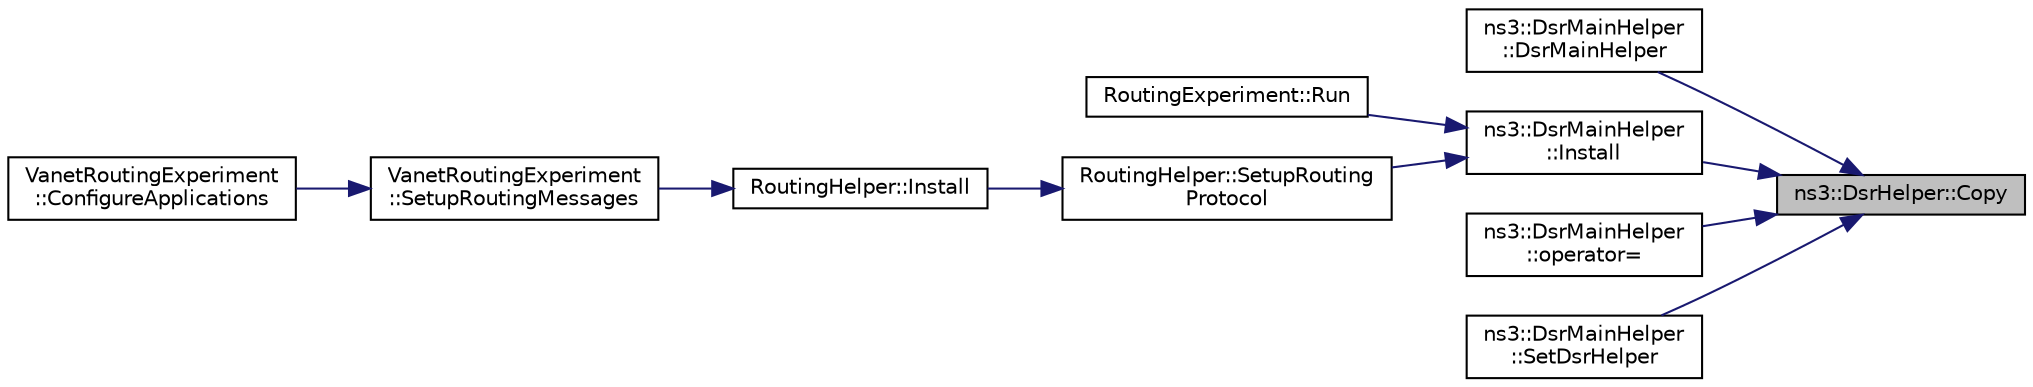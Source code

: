 digraph "ns3::DsrHelper::Copy"
{
 // LATEX_PDF_SIZE
  edge [fontname="Helvetica",fontsize="10",labelfontname="Helvetica",labelfontsize="10"];
  node [fontname="Helvetica",fontsize="10",shape=record];
  rankdir="RL";
  Node1 [label="ns3::DsrHelper::Copy",height=0.2,width=0.4,color="black", fillcolor="grey75", style="filled", fontcolor="black",tooltip=" "];
  Node1 -> Node2 [dir="back",color="midnightblue",fontsize="10",style="solid",fontname="Helvetica"];
  Node2 [label="ns3::DsrMainHelper\l::DsrMainHelper",height=0.2,width=0.4,color="black", fillcolor="white", style="filled",URL="$classns3_1_1_dsr_main_helper.html#ab58e14fb67ad92ce5177cc3ade6e18cf",tooltip="Construct an DsrMainHelper from another previously initialized instance (Copy Constructor)."];
  Node1 -> Node3 [dir="back",color="midnightblue",fontsize="10",style="solid",fontname="Helvetica"];
  Node3 [label="ns3::DsrMainHelper\l::Install",height=0.2,width=0.4,color="black", fillcolor="white", style="filled",URL="$classns3_1_1_dsr_main_helper.html#a408d7c024fb51bc54012b6f728a7fec4",tooltip="Install routing to the nodes."];
  Node3 -> Node4 [dir="back",color="midnightblue",fontsize="10",style="solid",fontname="Helvetica"];
  Node4 [label="RoutingExperiment::Run",height=0.2,width=0.4,color="black", fillcolor="white", style="filled",URL="$class_routing_experiment.html#a622c04e410004c2b738f0320ae1d16c2",tooltip=" "];
  Node3 -> Node5 [dir="back",color="midnightblue",fontsize="10",style="solid",fontname="Helvetica"];
  Node5 [label="RoutingHelper::SetupRouting\lProtocol",height=0.2,width=0.4,color="black", fillcolor="white", style="filled",URL="$class_routing_helper.html#a78ef84cd47fa44fd06015e7e157b8404",tooltip="Sets up the protocol protocol on the nodes."];
  Node5 -> Node6 [dir="back",color="midnightblue",fontsize="10",style="solid",fontname="Helvetica"];
  Node6 [label="RoutingHelper::Install",height=0.2,width=0.4,color="black", fillcolor="white", style="filled",URL="$class_routing_helper.html#aaf78f59b3e8259f18029a594acfc01b6",tooltip="Installs routing functionality on nodes and their devices and interfaces."];
  Node6 -> Node7 [dir="back",color="midnightblue",fontsize="10",style="solid",fontname="Helvetica"];
  Node7 [label="VanetRoutingExperiment\l::SetupRoutingMessages",height=0.2,width=0.4,color="black", fillcolor="white", style="filled",URL="$class_vanet_routing_experiment.html#a43acab75ab7e3ed90764af8e53d622e5",tooltip="Set up generation of packets to be routed through the vehicular network."];
  Node7 -> Node8 [dir="back",color="midnightblue",fontsize="10",style="solid",fontname="Helvetica"];
  Node8 [label="VanetRoutingExperiment\l::ConfigureApplications",height=0.2,width=0.4,color="black", fillcolor="white", style="filled",URL="$class_vanet_routing_experiment.html#ac9ec4394e60b165e355ddbe1eecc78fd",tooltip="Configure applications."];
  Node1 -> Node9 [dir="back",color="midnightblue",fontsize="10",style="solid",fontname="Helvetica"];
  Node9 [label="ns3::DsrMainHelper\l::operator=",height=0.2,width=0.4,color="black", fillcolor="white", style="filled",URL="$classns3_1_1_dsr_main_helper.html#a2839ab2c223567c1d9bef6d87b501010",tooltip="Assignment operator declared private and not implemented to disallow assignment and prevent the compi..."];
  Node1 -> Node10 [dir="back",color="midnightblue",fontsize="10",style="solid",fontname="Helvetica"];
  Node10 [label="ns3::DsrMainHelper\l::SetDsrHelper",height=0.2,width=0.4,color="black", fillcolor="white", style="filled",URL="$classns3_1_1_dsr_main_helper.html#a8e14afc4502bc21e852c076ddb113a8b",tooltip="Set the helper class."];
}
